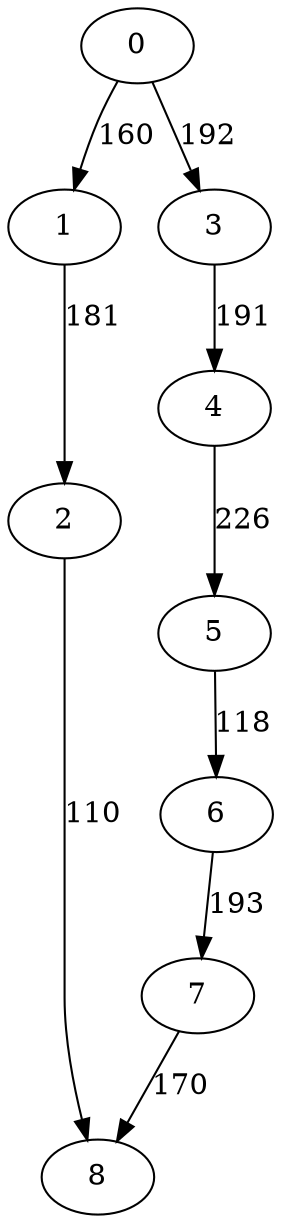 digraph t10p2r7_3 {
0 -> 1 [ label = 160 ];
0 -> 3 [ label = 192 ];
1 -> 2 [ label = 181 ];
2 -> 8 [ label = 110 ];
3 -> 4 [ label = 191 ];
4 -> 5 [ label = 226 ];
5 -> 6 [ label = 118 ];
6 -> 7 [ label = 193 ];
7 -> 8 [ label = 170 ];
 }

